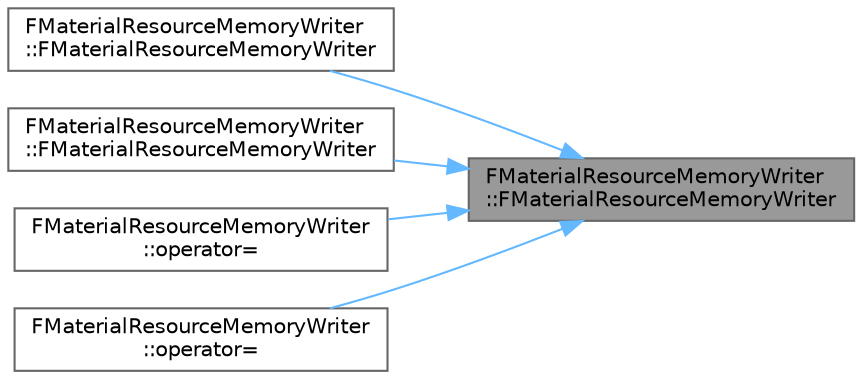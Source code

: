 digraph "FMaterialResourceMemoryWriter::FMaterialResourceMemoryWriter"
{
 // INTERACTIVE_SVG=YES
 // LATEX_PDF_SIZE
  bgcolor="transparent";
  edge [fontname=Helvetica,fontsize=10,labelfontname=Helvetica,labelfontsize=10];
  node [fontname=Helvetica,fontsize=10,shape=box,height=0.2,width=0.4];
  rankdir="RL";
  Node1 [id="Node000001",label="FMaterialResourceMemoryWriter\l::FMaterialResourceMemoryWriter",height=0.2,width=0.4,color="gray40", fillcolor="grey60", style="filled", fontcolor="black",tooltip=" "];
  Node1 -> Node2 [id="edge1_Node000001_Node000002",dir="back",color="steelblue1",style="solid",tooltip=" "];
  Node2 [id="Node000002",label="FMaterialResourceMemoryWriter\l::FMaterialResourceMemoryWriter",height=0.2,width=0.4,color="grey40", fillcolor="white", style="filled",URL="$d9/d64/classFMaterialResourceMemoryWriter.html#a3bdfc6a8b94f4e6f294be96d66f4473c",tooltip=" "];
  Node1 -> Node3 [id="edge2_Node000001_Node000003",dir="back",color="steelblue1",style="solid",tooltip=" "];
  Node3 [id="Node000003",label="FMaterialResourceMemoryWriter\l::FMaterialResourceMemoryWriter",height=0.2,width=0.4,color="grey40", fillcolor="white", style="filled",URL="$d9/d64/classFMaterialResourceMemoryWriter.html#a03f5d1f521b2417de3f55ad789651d80",tooltip=" "];
  Node1 -> Node4 [id="edge3_Node000001_Node000004",dir="back",color="steelblue1",style="solid",tooltip=" "];
  Node4 [id="Node000004",label="FMaterialResourceMemoryWriter\l::operator=",height=0.2,width=0.4,color="grey40", fillcolor="white", style="filled",URL="$d9/d64/classFMaterialResourceMemoryWriter.html#aa55eb863975623331da3bb1147055c91",tooltip=" "];
  Node1 -> Node5 [id="edge4_Node000001_Node000005",dir="back",color="steelblue1",style="solid",tooltip=" "];
  Node5 [id="Node000005",label="FMaterialResourceMemoryWriter\l::operator=",height=0.2,width=0.4,color="grey40", fillcolor="white", style="filled",URL="$d9/d64/classFMaterialResourceMemoryWriter.html#a4f4481a86a8c689f010e1f04a4a2e61c",tooltip=" "];
}
